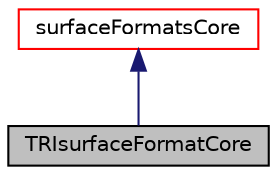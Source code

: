 digraph "TRIsurfaceFormatCore"
{
  bgcolor="transparent";
  edge [fontname="Helvetica",fontsize="10",labelfontname="Helvetica",labelfontsize="10"];
  node [fontname="Helvetica",fontsize="10",shape=record];
  Node1 [label="TRIsurfaceFormatCore",height=0.2,width=0.4,color="black", fillcolor="grey75", style="filled", fontcolor="black"];
  Node2 -> Node1 [dir="back",color="midnightblue",fontsize="10",style="solid",fontname="Helvetica"];
  Node2 [label="surfaceFormatsCore",height=0.2,width=0.4,color="red",URL="$a02481.html",tooltip="A collection of helper functions for reading/writing surface formats. "];
}

